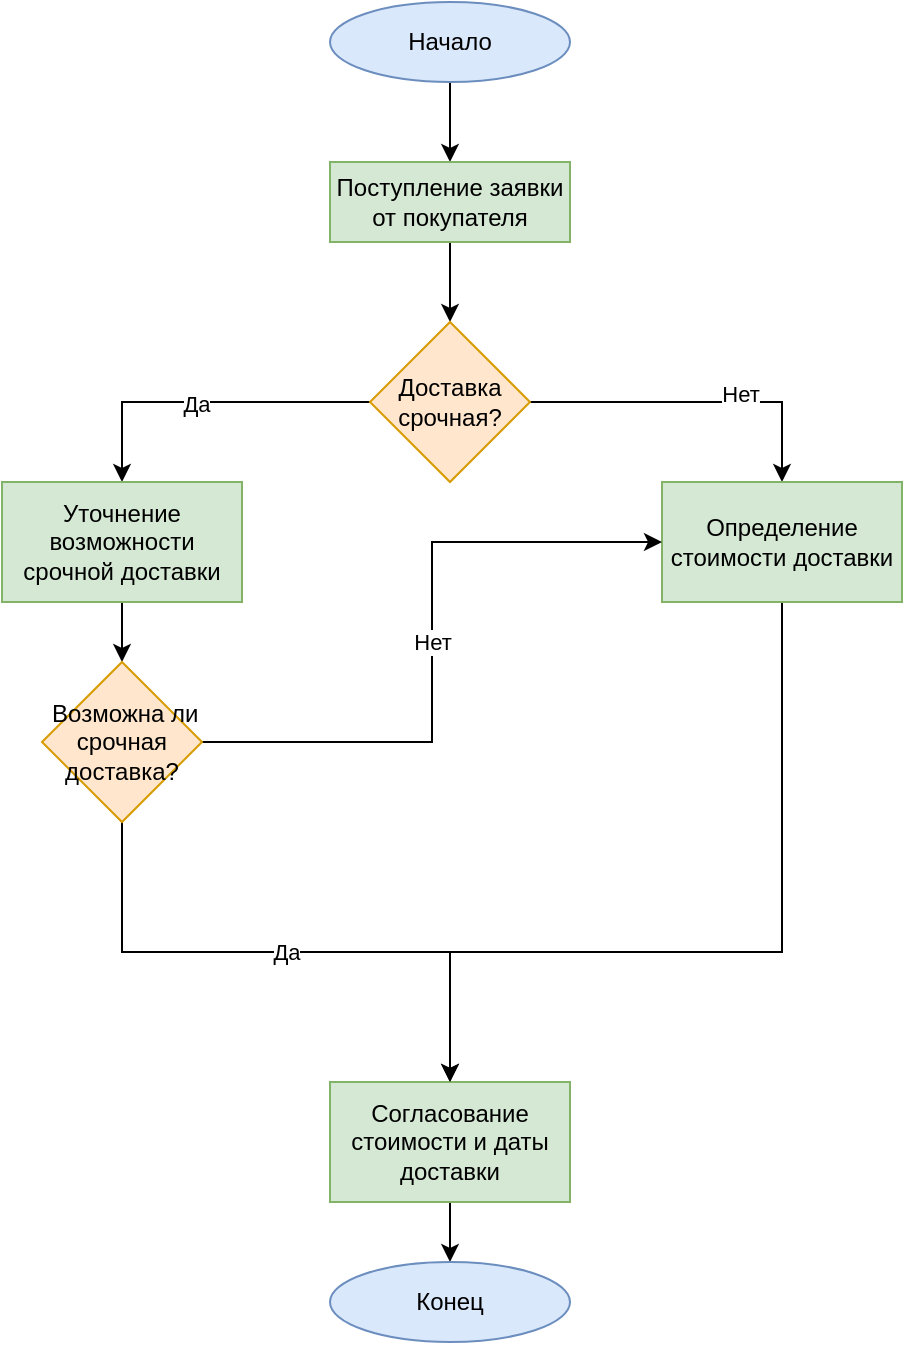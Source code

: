 <mxfile version="21.7.5" type="device">
  <diagram name="Страница — 1" id="2GaZIY0xn27ctpKgqx-A">
    <mxGraphModel dx="1005" dy="681" grid="1" gridSize="10" guides="1" tooltips="1" connect="1" arrows="1" fold="1" page="1" pageScale="1" pageWidth="827" pageHeight="1169" math="0" shadow="0">
      <root>
        <mxCell id="0" />
        <mxCell id="1" parent="0" />
        <mxCell id="_NTmYN65szDai1d6A9IO-5" value="" style="edgeStyle=orthogonalEdgeStyle;rounded=0;orthogonalLoop=1;jettySize=auto;html=1;" edge="1" parent="1" source="_NTmYN65szDai1d6A9IO-3" target="_NTmYN65szDai1d6A9IO-4">
          <mxGeometry relative="1" as="geometry" />
        </mxCell>
        <mxCell id="_NTmYN65szDai1d6A9IO-3" value="Начало" style="ellipse;whiteSpace=wrap;html=1;fillColor=#dae8fc;strokeColor=#6c8ebf;" vertex="1" parent="1">
          <mxGeometry x="354" y="40" width="120" height="40" as="geometry" />
        </mxCell>
        <mxCell id="_NTmYN65szDai1d6A9IO-7" value="" style="edgeStyle=orthogonalEdgeStyle;rounded=0;orthogonalLoop=1;jettySize=auto;html=1;" edge="1" parent="1" source="_NTmYN65szDai1d6A9IO-4" target="_NTmYN65szDai1d6A9IO-6">
          <mxGeometry relative="1" as="geometry" />
        </mxCell>
        <mxCell id="_NTmYN65szDai1d6A9IO-4" value="Поступление заявки от покупателя" style="rounded=0;whiteSpace=wrap;html=1;fillColor=#d5e8d4;strokeColor=#82b366;" vertex="1" parent="1">
          <mxGeometry x="354" y="120" width="120" height="40" as="geometry" />
        </mxCell>
        <mxCell id="_NTmYN65szDai1d6A9IO-11" style="edgeStyle=orthogonalEdgeStyle;rounded=0;orthogonalLoop=1;jettySize=auto;html=1;exitX=0;exitY=0.5;exitDx=0;exitDy=0;entryX=0.5;entryY=0;entryDx=0;entryDy=0;" edge="1" parent="1" source="_NTmYN65szDai1d6A9IO-6" target="_NTmYN65szDai1d6A9IO-10">
          <mxGeometry relative="1" as="geometry" />
        </mxCell>
        <mxCell id="_NTmYN65szDai1d6A9IO-13" value="Да" style="edgeLabel;html=1;align=center;verticalAlign=middle;resizable=0;points=[];" vertex="1" connectable="0" parent="_NTmYN65szDai1d6A9IO-11">
          <mxGeometry x="0.065" y="1" relative="1" as="geometry">
            <mxPoint as="offset" />
          </mxGeometry>
        </mxCell>
        <mxCell id="_NTmYN65szDai1d6A9IO-12" style="edgeStyle=orthogonalEdgeStyle;rounded=0;orthogonalLoop=1;jettySize=auto;html=1;exitX=1;exitY=0.5;exitDx=0;exitDy=0;entryX=0.5;entryY=0;entryDx=0;entryDy=0;" edge="1" parent="1" source="_NTmYN65szDai1d6A9IO-6" target="_NTmYN65szDai1d6A9IO-9">
          <mxGeometry relative="1" as="geometry" />
        </mxCell>
        <mxCell id="_NTmYN65szDai1d6A9IO-14" value="Нет" style="edgeLabel;html=1;align=center;verticalAlign=middle;resizable=0;points=[];" vertex="1" connectable="0" parent="_NTmYN65szDai1d6A9IO-12">
          <mxGeometry x="0.261" y="4" relative="1" as="geometry">
            <mxPoint as="offset" />
          </mxGeometry>
        </mxCell>
        <mxCell id="_NTmYN65szDai1d6A9IO-6" value="Доставка срочная?" style="rhombus;whiteSpace=wrap;html=1;fillColor=#ffe6cc;strokeColor=#d79b00;" vertex="1" parent="1">
          <mxGeometry x="374" y="200" width="80" height="80" as="geometry" />
        </mxCell>
        <mxCell id="_NTmYN65szDai1d6A9IO-20" style="edgeStyle=orthogonalEdgeStyle;rounded=0;orthogonalLoop=1;jettySize=auto;html=1;exitX=0.5;exitY=1;exitDx=0;exitDy=0;entryX=0.5;entryY=0;entryDx=0;entryDy=0;" edge="1" parent="1" source="_NTmYN65szDai1d6A9IO-9" target="_NTmYN65szDai1d6A9IO-15">
          <mxGeometry relative="1" as="geometry">
            <Array as="points">
              <mxPoint x="580" y="515" />
              <mxPoint x="414" y="515" />
            </Array>
          </mxGeometry>
        </mxCell>
        <mxCell id="_NTmYN65szDai1d6A9IO-9" value="Определение стоимости доставки" style="rounded=0;whiteSpace=wrap;html=1;fillColor=#d5e8d4;strokeColor=#82b366;" vertex="1" parent="1">
          <mxGeometry x="520" y="280" width="120" height="60" as="geometry" />
        </mxCell>
        <mxCell id="_NTmYN65szDai1d6A9IO-17" value="" style="edgeStyle=orthogonalEdgeStyle;rounded=0;orthogonalLoop=1;jettySize=auto;html=1;" edge="1" parent="1" source="_NTmYN65szDai1d6A9IO-10" target="_NTmYN65szDai1d6A9IO-16">
          <mxGeometry relative="1" as="geometry" />
        </mxCell>
        <mxCell id="_NTmYN65szDai1d6A9IO-10" value="Уточнение возможности срочной доставки" style="rounded=0;whiteSpace=wrap;html=1;fillColor=#d5e8d4;strokeColor=#82b366;" vertex="1" parent="1">
          <mxGeometry x="190" y="280" width="120" height="60" as="geometry" />
        </mxCell>
        <mxCell id="_NTmYN65szDai1d6A9IO-23" value="" style="edgeStyle=orthogonalEdgeStyle;rounded=0;orthogonalLoop=1;jettySize=auto;html=1;" edge="1" parent="1" source="_NTmYN65szDai1d6A9IO-15" target="_NTmYN65szDai1d6A9IO-19">
          <mxGeometry relative="1" as="geometry" />
        </mxCell>
        <mxCell id="_NTmYN65szDai1d6A9IO-15" value="Согласование стоимости и даты доставки" style="rounded=0;whiteSpace=wrap;html=1;fillColor=#d5e8d4;strokeColor=#82b366;" vertex="1" parent="1">
          <mxGeometry x="354" y="580" width="120" height="60" as="geometry" />
        </mxCell>
        <mxCell id="_NTmYN65szDai1d6A9IO-21" value="Да" style="edgeStyle=orthogonalEdgeStyle;rounded=0;orthogonalLoop=1;jettySize=auto;html=1;exitX=0.5;exitY=1;exitDx=0;exitDy=0;entryX=0.5;entryY=0;entryDx=0;entryDy=0;" edge="1" parent="1" source="_NTmYN65szDai1d6A9IO-16" target="_NTmYN65szDai1d6A9IO-15">
          <mxGeometry relative="1" as="geometry">
            <mxPoint x="420" y="580" as="targetPoint" />
            <Array as="points">
              <mxPoint x="250" y="515" />
              <mxPoint x="414" y="515" />
            </Array>
          </mxGeometry>
        </mxCell>
        <mxCell id="_NTmYN65szDai1d6A9IO-22" value="Нет" style="edgeStyle=orthogonalEdgeStyle;rounded=0;orthogonalLoop=1;jettySize=auto;html=1;exitX=1;exitY=0.5;exitDx=0;exitDy=0;entryX=0;entryY=0.5;entryDx=0;entryDy=0;" edge="1" parent="1" source="_NTmYN65szDai1d6A9IO-16" target="_NTmYN65szDai1d6A9IO-9">
          <mxGeometry relative="1" as="geometry" />
        </mxCell>
        <mxCell id="_NTmYN65szDai1d6A9IO-16" value="&amp;nbsp;Возможна ли срочная доставка?" style="rhombus;whiteSpace=wrap;html=1;fillColor=#ffe6cc;strokeColor=#d79b00;" vertex="1" parent="1">
          <mxGeometry x="210" y="370" width="80" height="80" as="geometry" />
        </mxCell>
        <mxCell id="_NTmYN65szDai1d6A9IO-19" value="Конец" style="ellipse;whiteSpace=wrap;html=1;fillColor=#dae8fc;strokeColor=#6c8ebf;" vertex="1" parent="1">
          <mxGeometry x="354" y="670" width="120" height="40" as="geometry" />
        </mxCell>
      </root>
    </mxGraphModel>
  </diagram>
</mxfile>

